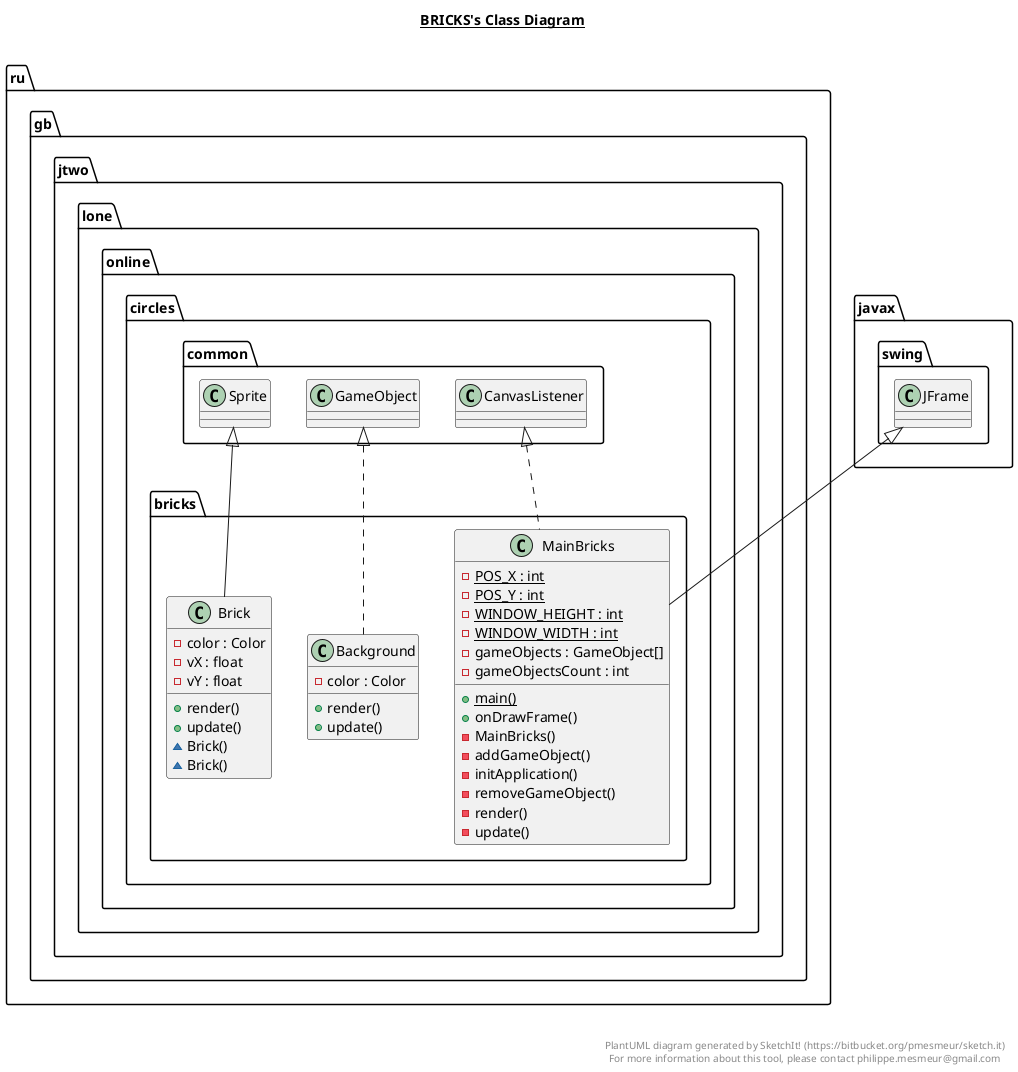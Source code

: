 @startuml

title __BRICKS's Class Diagram__\n

  namespace ru.gb.jtwo.lone.online {
    namespace circles.bricks {
      class ru.gb.jtwo.lone.online.circles.bricks.Background {
          - color : Color
          + render()
          + update()
      }
    }
  }
  

  namespace ru.gb.jtwo.lone.online {
    namespace circles.bricks {
      class ru.gb.jtwo.lone.online.circles.bricks.Brick {
          - color : Color
          - vX : float
          - vY : float
          + render()
          + update()
          ~ Brick()
          ~ Brick()
      }
    }
  }
  

  namespace ru.gb.jtwo.lone.online {
    namespace circles.bricks {
      class ru.gb.jtwo.lone.online.circles.bricks.MainBricks {
          {static} - POS_X : int
          {static} - POS_Y : int
          {static} - WINDOW_HEIGHT : int
          {static} - WINDOW_WIDTH : int
          - gameObjects : GameObject[]
          - gameObjectsCount : int
          {static} + main()
          + onDrawFrame()
          - MainBricks()
          - addGameObject()
          - initApplication()
          - removeGameObject()
          - render()
          - update()
      }
    }
  }
  

  ru.gb.jtwo.lone.online.circles.bricks.Background .up.|> ru.gb.jtwo.lone.online.circles.common.GameObject
  ru.gb.jtwo.lone.online.circles.bricks.Brick -up-|> ru.gb.jtwo.lone.online.circles.common.Sprite
  ru.gb.jtwo.lone.online.circles.bricks.MainBricks .up.|> ru.gb.jtwo.lone.online.circles.common.CanvasListener
  ru.gb.jtwo.lone.online.circles.bricks.MainBricks -up-|> javax.swing.JFrame


right footer


PlantUML diagram generated by SketchIt! (https://bitbucket.org/pmesmeur/sketch.it)
For more information about this tool, please contact philippe.mesmeur@gmail.com
endfooter

@enduml
